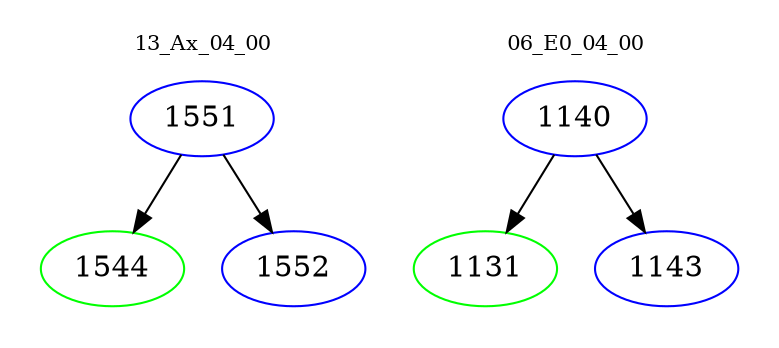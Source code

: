 digraph{
subgraph cluster_0 {
color = white
label = "13_Ax_04_00";
fontsize=10;
T0_1551 [label="1551", color="blue"]
T0_1551 -> T0_1544 [color="black"]
T0_1544 [label="1544", color="green"]
T0_1551 -> T0_1552 [color="black"]
T0_1552 [label="1552", color="blue"]
}
subgraph cluster_1 {
color = white
label = "06_E0_04_00";
fontsize=10;
T1_1140 [label="1140", color="blue"]
T1_1140 -> T1_1131 [color="black"]
T1_1131 [label="1131", color="green"]
T1_1140 -> T1_1143 [color="black"]
T1_1143 [label="1143", color="blue"]
}
}
